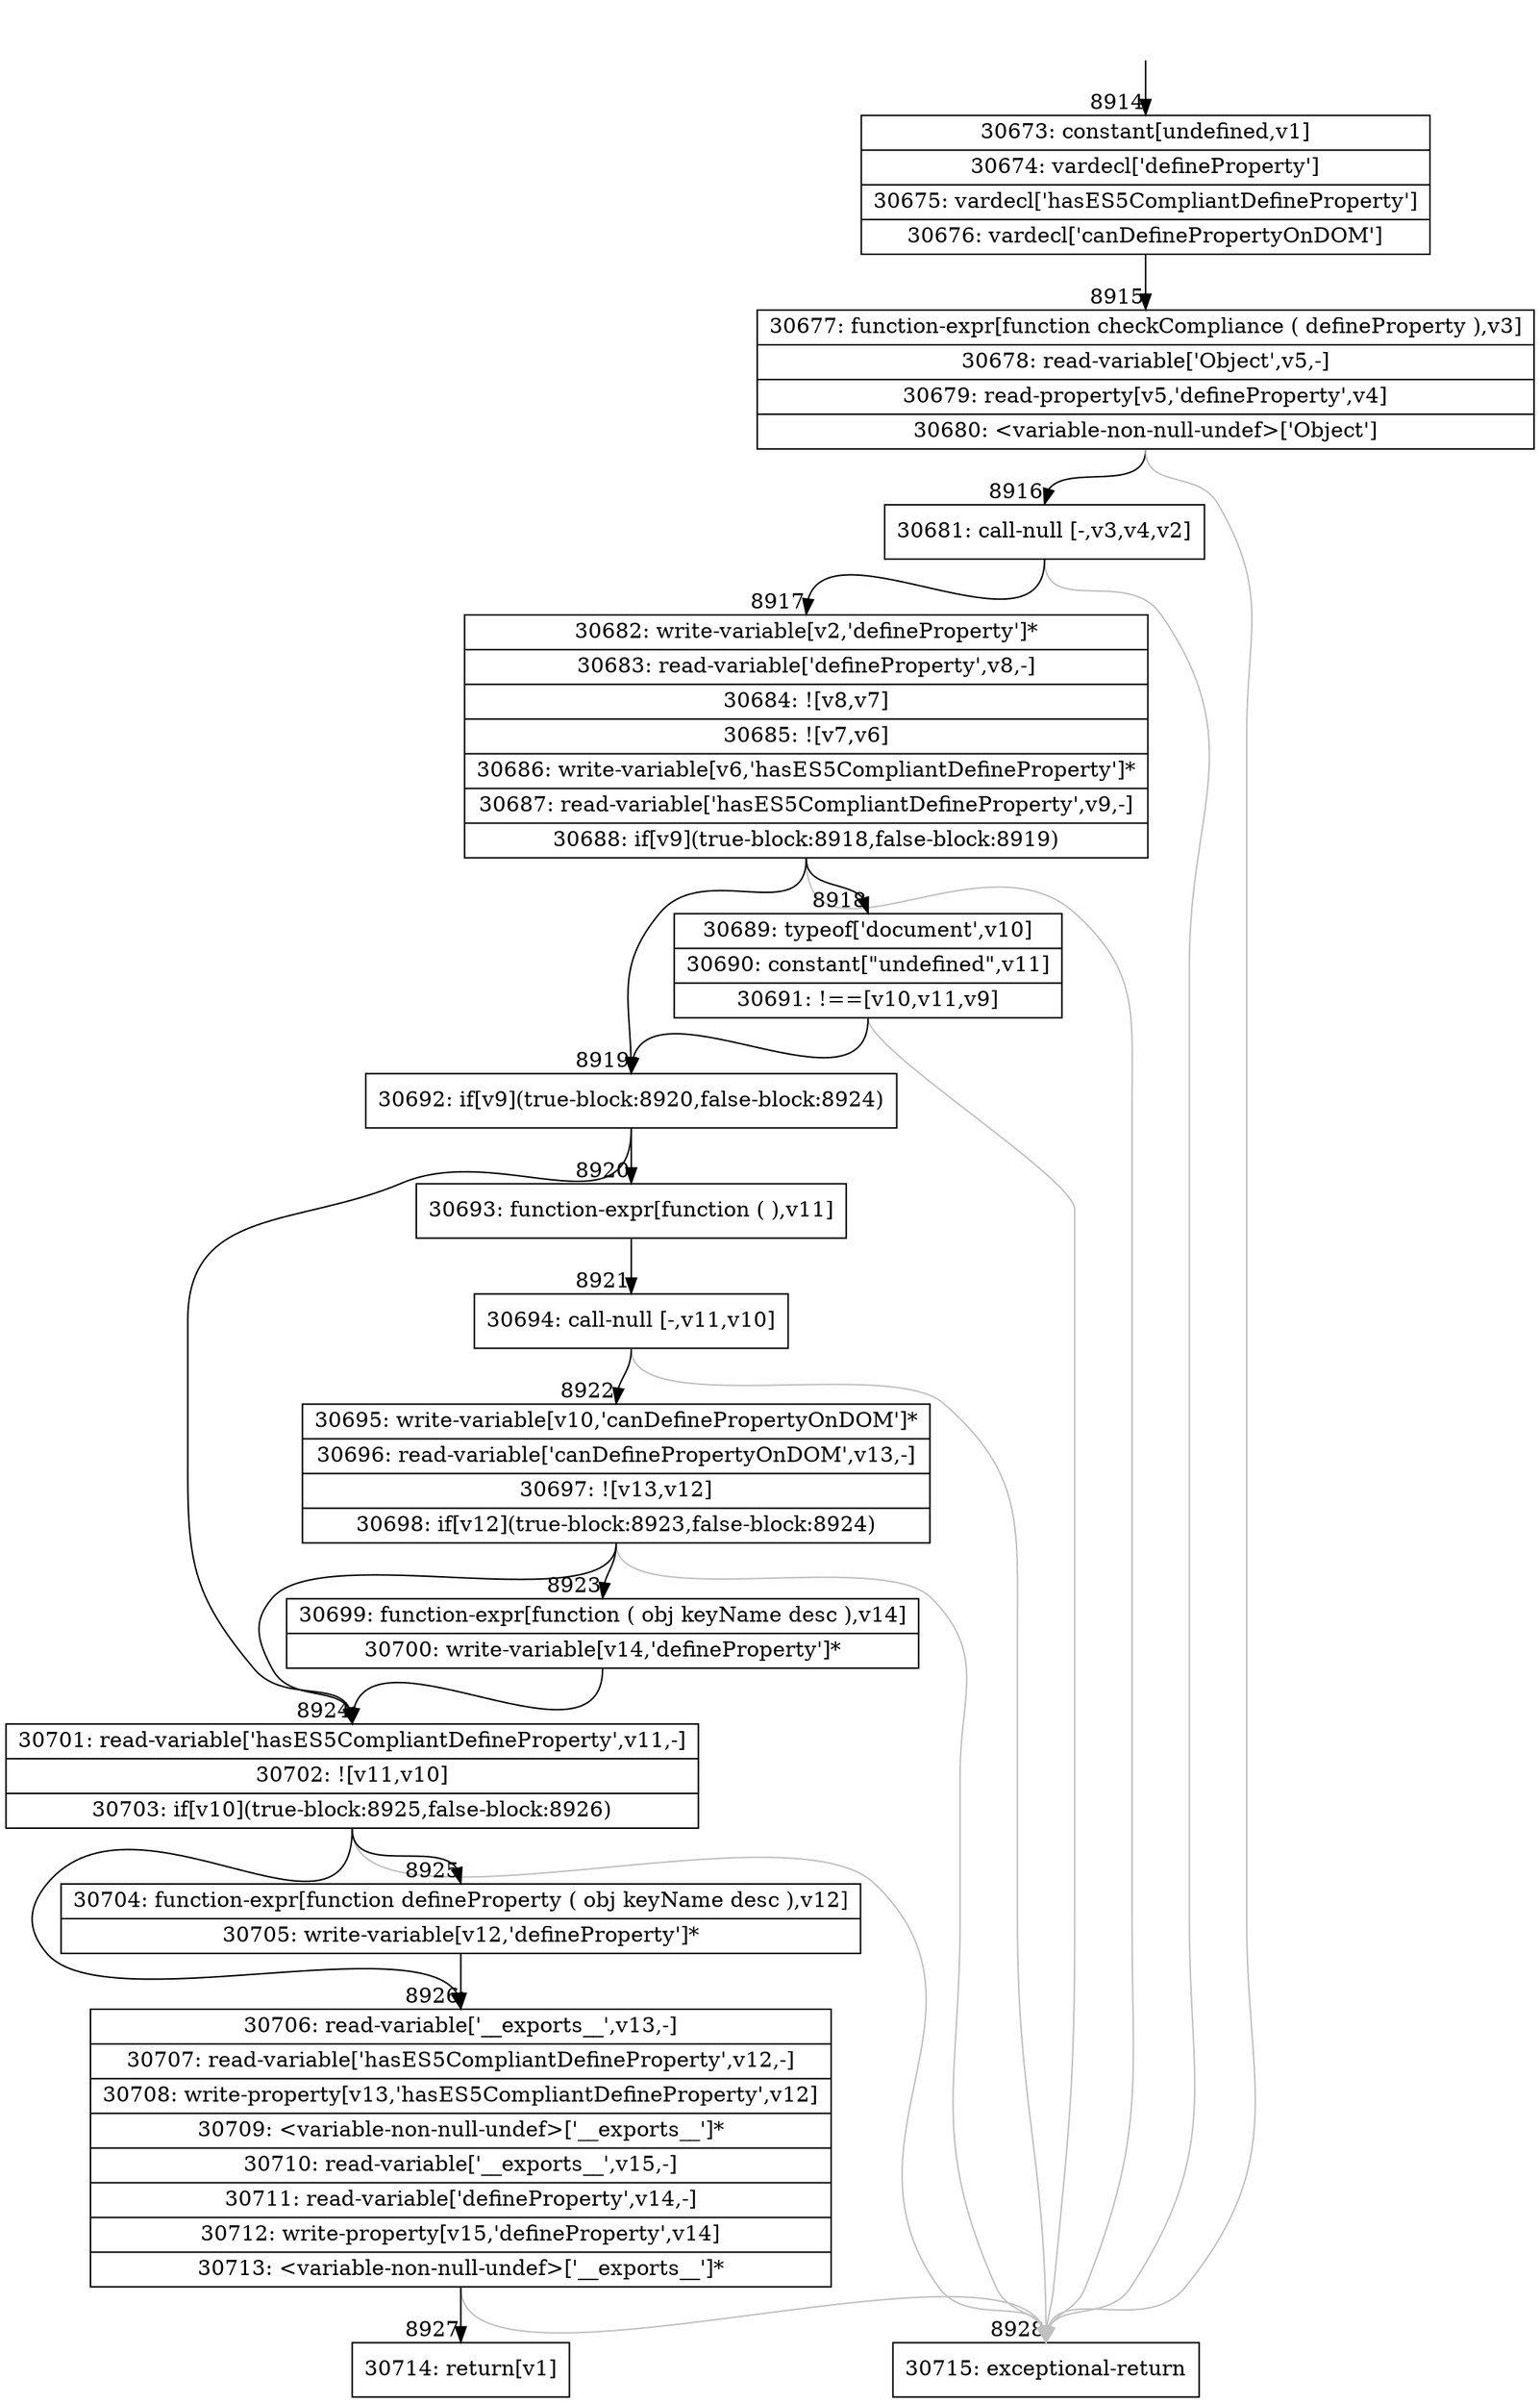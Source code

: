 digraph {
rankdir="TD"
BB_entry752[shape=none,label=""];
BB_entry752 -> BB8914 [tailport=s, headport=n, headlabel="    8914"]
BB8914 [shape=record label="{30673: constant[undefined,v1]|30674: vardecl['defineProperty']|30675: vardecl['hasES5CompliantDefineProperty']|30676: vardecl['canDefinePropertyOnDOM']}" ] 
BB8914 -> BB8915 [tailport=s, headport=n, headlabel="      8915"]
BB8915 [shape=record label="{30677: function-expr[function checkCompliance ( defineProperty ),v3]|30678: read-variable['Object',v5,-]|30679: read-property[v5,'defineProperty',v4]|30680: \<variable-non-null-undef\>['Object']}" ] 
BB8915 -> BB8916 [tailport=s, headport=n, headlabel="      8916"]
BB8915 -> BB8928 [tailport=s, headport=n, color=gray, headlabel="      8928"]
BB8916 [shape=record label="{30681: call-null [-,v3,v4,v2]}" ] 
BB8916 -> BB8917 [tailport=s, headport=n, headlabel="      8917"]
BB8916 -> BB8928 [tailport=s, headport=n, color=gray]
BB8917 [shape=record label="{30682: write-variable[v2,'defineProperty']*|30683: read-variable['defineProperty',v8,-]|30684: ![v8,v7]|30685: ![v7,v6]|30686: write-variable[v6,'hasES5CompliantDefineProperty']*|30687: read-variable['hasES5CompliantDefineProperty',v9,-]|30688: if[v9](true-block:8918,false-block:8919)}" ] 
BB8917 -> BB8919 [tailport=s, headport=n, headlabel="      8919"]
BB8917 -> BB8918 [tailport=s, headport=n, headlabel="      8918"]
BB8917 -> BB8928 [tailport=s, headport=n, color=gray]
BB8918 [shape=record label="{30689: typeof['document',v10]|30690: constant[\"undefined\",v11]|30691: !==[v10,v11,v9]}" ] 
BB8918 -> BB8919 [tailport=s, headport=n]
BB8918 -> BB8928 [tailport=s, headport=n, color=gray]
BB8919 [shape=record label="{30692: if[v9](true-block:8920,false-block:8924)}" ] 
BB8919 -> BB8920 [tailport=s, headport=n, headlabel="      8920"]
BB8919 -> BB8924 [tailport=s, headport=n, headlabel="      8924"]
BB8920 [shape=record label="{30693: function-expr[function ( ),v11]}" ] 
BB8920 -> BB8921 [tailport=s, headport=n, headlabel="      8921"]
BB8921 [shape=record label="{30694: call-null [-,v11,v10]}" ] 
BB8921 -> BB8922 [tailport=s, headport=n, headlabel="      8922"]
BB8921 -> BB8928 [tailport=s, headport=n, color=gray]
BB8922 [shape=record label="{30695: write-variable[v10,'canDefinePropertyOnDOM']*|30696: read-variable['canDefinePropertyOnDOM',v13,-]|30697: ![v13,v12]|30698: if[v12](true-block:8923,false-block:8924)}" ] 
BB8922 -> BB8923 [tailport=s, headport=n, headlabel="      8923"]
BB8922 -> BB8924 [tailport=s, headport=n]
BB8922 -> BB8928 [tailport=s, headport=n, color=gray]
BB8923 [shape=record label="{30699: function-expr[function ( obj keyName desc ),v14]|30700: write-variable[v14,'defineProperty']*}" ] 
BB8923 -> BB8924 [tailport=s, headport=n]
BB8924 [shape=record label="{30701: read-variable['hasES5CompliantDefineProperty',v11,-]|30702: ![v11,v10]|30703: if[v10](true-block:8925,false-block:8926)}" ] 
BB8924 -> BB8925 [tailport=s, headport=n, headlabel="      8925"]
BB8924 -> BB8926 [tailport=s, headport=n, headlabel="      8926"]
BB8924 -> BB8928 [tailport=s, headport=n, color=gray]
BB8925 [shape=record label="{30704: function-expr[function defineProperty ( obj keyName desc ),v12]|30705: write-variable[v12,'defineProperty']*}" ] 
BB8925 -> BB8926 [tailport=s, headport=n]
BB8926 [shape=record label="{30706: read-variable['__exports__',v13,-]|30707: read-variable['hasES5CompliantDefineProperty',v12,-]|30708: write-property[v13,'hasES5CompliantDefineProperty',v12]|30709: \<variable-non-null-undef\>['__exports__']*|30710: read-variable['__exports__',v15,-]|30711: read-variable['defineProperty',v14,-]|30712: write-property[v15,'defineProperty',v14]|30713: \<variable-non-null-undef\>['__exports__']*}" ] 
BB8926 -> BB8927 [tailport=s, headport=n, headlabel="      8927"]
BB8926 -> BB8928 [tailport=s, headport=n, color=gray]
BB8927 [shape=record label="{30714: return[v1]}" ] 
BB8928 [shape=record label="{30715: exceptional-return}" ] 
//#$~ 15878
}
